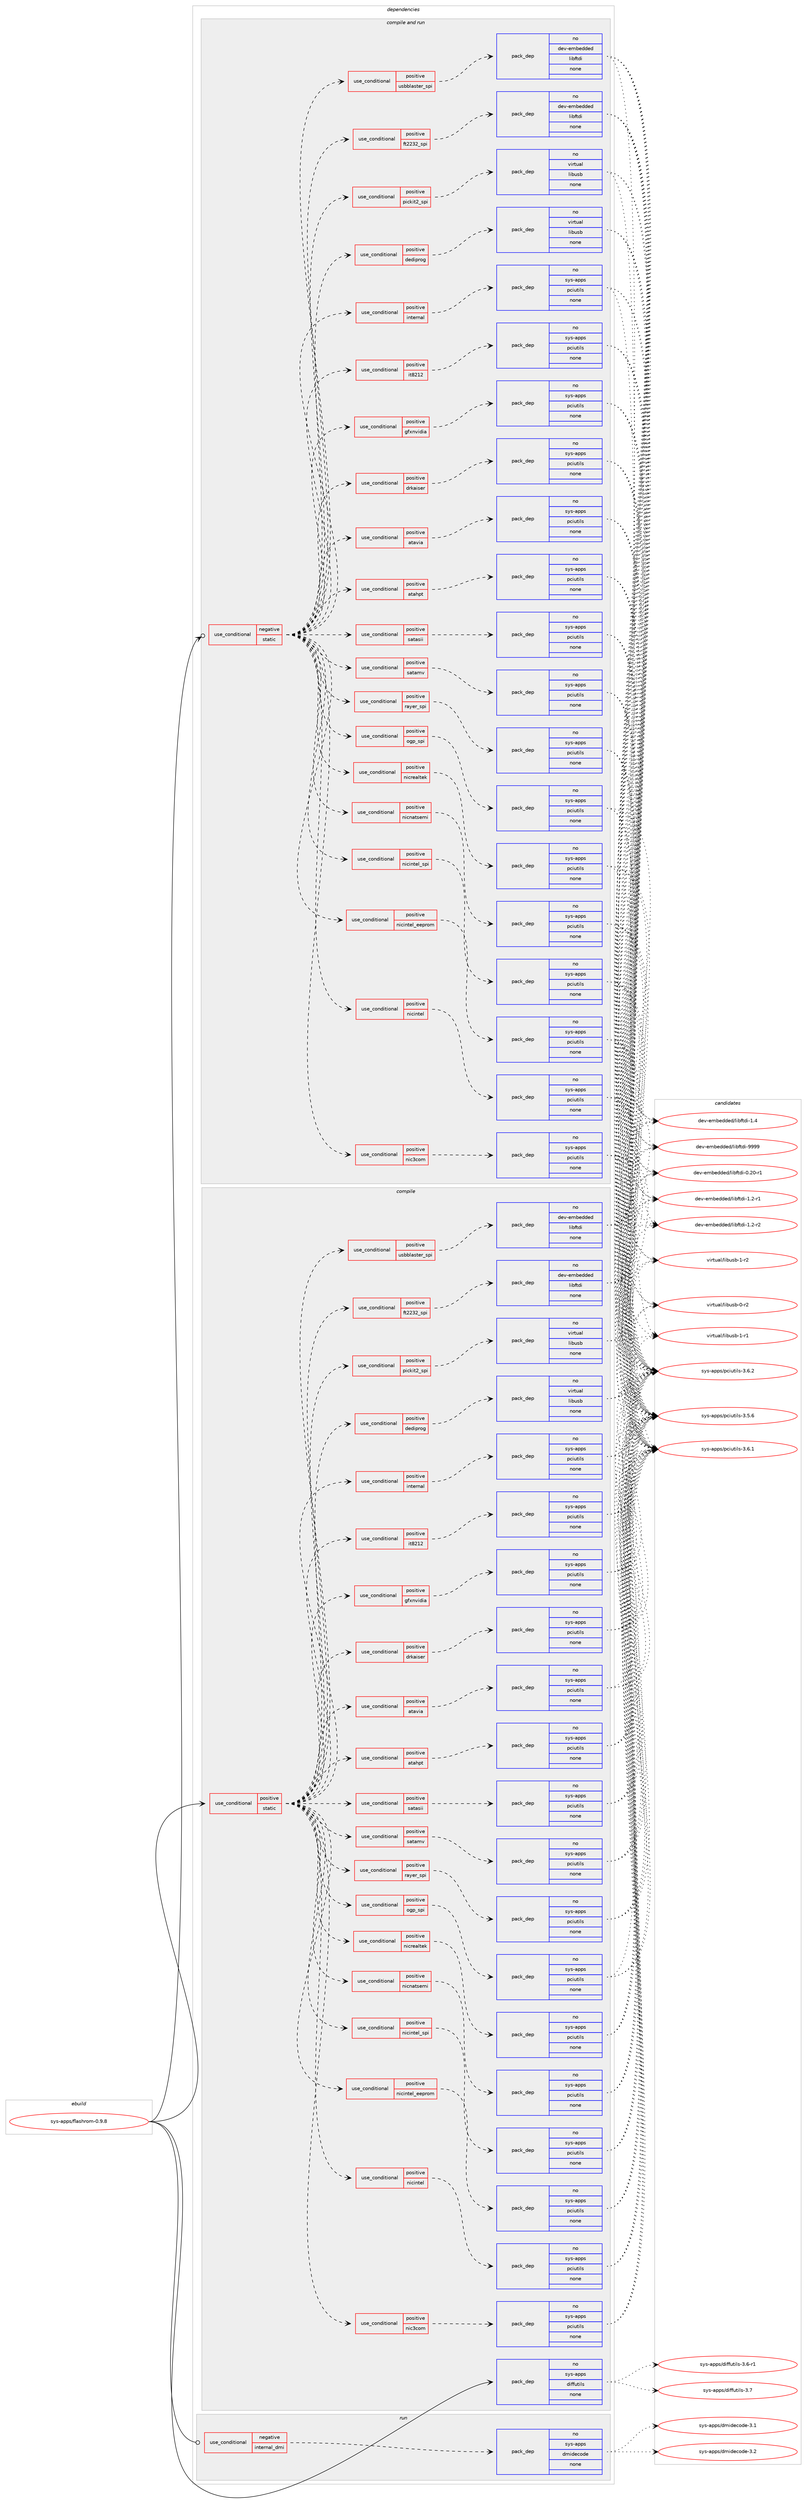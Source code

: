 digraph prolog {

# *************
# Graph options
# *************

newrank=true;
concentrate=true;
compound=true;
graph [rankdir=LR,fontname=Helvetica,fontsize=10,ranksep=1.5];#, ranksep=2.5, nodesep=0.2];
edge  [arrowhead=vee];
node  [fontname=Helvetica,fontsize=10];

# **********
# The ebuild
# **********

subgraph cluster_leftcol {
color=gray;
rank=same;
label=<<i>ebuild</i>>;
id [label="sys-apps/flashrom-0.9.8", color=red, width=4, href="../sys-apps/flashrom-0.9.8.svg"];
}

# ****************
# The dependencies
# ****************

subgraph cluster_midcol {
color=gray;
label=<<i>dependencies</i>>;
subgraph cluster_compile {
fillcolor="#eeeeee";
style=filled;
label=<<i>compile</i>>;
subgraph cond455948 {
dependency1710637 [label=<<TABLE BORDER="0" CELLBORDER="1" CELLSPACING="0" CELLPADDING="4"><TR><TD ROWSPAN="3" CELLPADDING="10">use_conditional</TD></TR><TR><TD>positive</TD></TR><TR><TD>static</TD></TR></TABLE>>, shape=none, color=red];
subgraph cond455949 {
dependency1710638 [label=<<TABLE BORDER="0" CELLBORDER="1" CELLSPACING="0" CELLPADDING="4"><TR><TD ROWSPAN="3" CELLPADDING="10">use_conditional</TD></TR><TR><TD>positive</TD></TR><TR><TD>atahpt</TD></TR></TABLE>>, shape=none, color=red];
subgraph pack1226723 {
dependency1710639 [label=<<TABLE BORDER="0" CELLBORDER="1" CELLSPACING="0" CELLPADDING="4" WIDTH="220"><TR><TD ROWSPAN="6" CELLPADDING="30">pack_dep</TD></TR><TR><TD WIDTH="110">no</TD></TR><TR><TD>sys-apps</TD></TR><TR><TD>pciutils</TD></TR><TR><TD>none</TD></TR><TR><TD></TD></TR></TABLE>>, shape=none, color=blue];
}
dependency1710638:e -> dependency1710639:w [weight=20,style="dashed",arrowhead="vee"];
}
dependency1710637:e -> dependency1710638:w [weight=20,style="dashed",arrowhead="vee"];
subgraph cond455950 {
dependency1710640 [label=<<TABLE BORDER="0" CELLBORDER="1" CELLSPACING="0" CELLPADDING="4"><TR><TD ROWSPAN="3" CELLPADDING="10">use_conditional</TD></TR><TR><TD>positive</TD></TR><TR><TD>atavia</TD></TR></TABLE>>, shape=none, color=red];
subgraph pack1226724 {
dependency1710641 [label=<<TABLE BORDER="0" CELLBORDER="1" CELLSPACING="0" CELLPADDING="4" WIDTH="220"><TR><TD ROWSPAN="6" CELLPADDING="30">pack_dep</TD></TR><TR><TD WIDTH="110">no</TD></TR><TR><TD>sys-apps</TD></TR><TR><TD>pciutils</TD></TR><TR><TD>none</TD></TR><TR><TD></TD></TR></TABLE>>, shape=none, color=blue];
}
dependency1710640:e -> dependency1710641:w [weight=20,style="dashed",arrowhead="vee"];
}
dependency1710637:e -> dependency1710640:w [weight=20,style="dashed",arrowhead="vee"];
subgraph cond455951 {
dependency1710642 [label=<<TABLE BORDER="0" CELLBORDER="1" CELLSPACING="0" CELLPADDING="4"><TR><TD ROWSPAN="3" CELLPADDING="10">use_conditional</TD></TR><TR><TD>positive</TD></TR><TR><TD>dediprog</TD></TR></TABLE>>, shape=none, color=red];
subgraph pack1226725 {
dependency1710643 [label=<<TABLE BORDER="0" CELLBORDER="1" CELLSPACING="0" CELLPADDING="4" WIDTH="220"><TR><TD ROWSPAN="6" CELLPADDING="30">pack_dep</TD></TR><TR><TD WIDTH="110">no</TD></TR><TR><TD>virtual</TD></TR><TR><TD>libusb</TD></TR><TR><TD>none</TD></TR><TR><TD></TD></TR></TABLE>>, shape=none, color=blue];
}
dependency1710642:e -> dependency1710643:w [weight=20,style="dashed",arrowhead="vee"];
}
dependency1710637:e -> dependency1710642:w [weight=20,style="dashed",arrowhead="vee"];
subgraph cond455952 {
dependency1710644 [label=<<TABLE BORDER="0" CELLBORDER="1" CELLSPACING="0" CELLPADDING="4"><TR><TD ROWSPAN="3" CELLPADDING="10">use_conditional</TD></TR><TR><TD>positive</TD></TR><TR><TD>drkaiser</TD></TR></TABLE>>, shape=none, color=red];
subgraph pack1226726 {
dependency1710645 [label=<<TABLE BORDER="0" CELLBORDER="1" CELLSPACING="0" CELLPADDING="4" WIDTH="220"><TR><TD ROWSPAN="6" CELLPADDING="30">pack_dep</TD></TR><TR><TD WIDTH="110">no</TD></TR><TR><TD>sys-apps</TD></TR><TR><TD>pciutils</TD></TR><TR><TD>none</TD></TR><TR><TD></TD></TR></TABLE>>, shape=none, color=blue];
}
dependency1710644:e -> dependency1710645:w [weight=20,style="dashed",arrowhead="vee"];
}
dependency1710637:e -> dependency1710644:w [weight=20,style="dashed",arrowhead="vee"];
subgraph cond455953 {
dependency1710646 [label=<<TABLE BORDER="0" CELLBORDER="1" CELLSPACING="0" CELLPADDING="4"><TR><TD ROWSPAN="3" CELLPADDING="10">use_conditional</TD></TR><TR><TD>positive</TD></TR><TR><TD>ft2232_spi</TD></TR></TABLE>>, shape=none, color=red];
subgraph pack1226727 {
dependency1710647 [label=<<TABLE BORDER="0" CELLBORDER="1" CELLSPACING="0" CELLPADDING="4" WIDTH="220"><TR><TD ROWSPAN="6" CELLPADDING="30">pack_dep</TD></TR><TR><TD WIDTH="110">no</TD></TR><TR><TD>dev-embedded</TD></TR><TR><TD>libftdi</TD></TR><TR><TD>none</TD></TR><TR><TD></TD></TR></TABLE>>, shape=none, color=blue];
}
dependency1710646:e -> dependency1710647:w [weight=20,style="dashed",arrowhead="vee"];
}
dependency1710637:e -> dependency1710646:w [weight=20,style="dashed",arrowhead="vee"];
subgraph cond455954 {
dependency1710648 [label=<<TABLE BORDER="0" CELLBORDER="1" CELLSPACING="0" CELLPADDING="4"><TR><TD ROWSPAN="3" CELLPADDING="10">use_conditional</TD></TR><TR><TD>positive</TD></TR><TR><TD>gfxnvidia</TD></TR></TABLE>>, shape=none, color=red];
subgraph pack1226728 {
dependency1710649 [label=<<TABLE BORDER="0" CELLBORDER="1" CELLSPACING="0" CELLPADDING="4" WIDTH="220"><TR><TD ROWSPAN="6" CELLPADDING="30">pack_dep</TD></TR><TR><TD WIDTH="110">no</TD></TR><TR><TD>sys-apps</TD></TR><TR><TD>pciutils</TD></TR><TR><TD>none</TD></TR><TR><TD></TD></TR></TABLE>>, shape=none, color=blue];
}
dependency1710648:e -> dependency1710649:w [weight=20,style="dashed",arrowhead="vee"];
}
dependency1710637:e -> dependency1710648:w [weight=20,style="dashed",arrowhead="vee"];
subgraph cond455955 {
dependency1710650 [label=<<TABLE BORDER="0" CELLBORDER="1" CELLSPACING="0" CELLPADDING="4"><TR><TD ROWSPAN="3" CELLPADDING="10">use_conditional</TD></TR><TR><TD>positive</TD></TR><TR><TD>it8212</TD></TR></TABLE>>, shape=none, color=red];
subgraph pack1226729 {
dependency1710651 [label=<<TABLE BORDER="0" CELLBORDER="1" CELLSPACING="0" CELLPADDING="4" WIDTH="220"><TR><TD ROWSPAN="6" CELLPADDING="30">pack_dep</TD></TR><TR><TD WIDTH="110">no</TD></TR><TR><TD>sys-apps</TD></TR><TR><TD>pciutils</TD></TR><TR><TD>none</TD></TR><TR><TD></TD></TR></TABLE>>, shape=none, color=blue];
}
dependency1710650:e -> dependency1710651:w [weight=20,style="dashed",arrowhead="vee"];
}
dependency1710637:e -> dependency1710650:w [weight=20,style="dashed",arrowhead="vee"];
subgraph cond455956 {
dependency1710652 [label=<<TABLE BORDER="0" CELLBORDER="1" CELLSPACING="0" CELLPADDING="4"><TR><TD ROWSPAN="3" CELLPADDING="10">use_conditional</TD></TR><TR><TD>positive</TD></TR><TR><TD>internal</TD></TR></TABLE>>, shape=none, color=red];
subgraph pack1226730 {
dependency1710653 [label=<<TABLE BORDER="0" CELLBORDER="1" CELLSPACING="0" CELLPADDING="4" WIDTH="220"><TR><TD ROWSPAN="6" CELLPADDING="30">pack_dep</TD></TR><TR><TD WIDTH="110">no</TD></TR><TR><TD>sys-apps</TD></TR><TR><TD>pciutils</TD></TR><TR><TD>none</TD></TR><TR><TD></TD></TR></TABLE>>, shape=none, color=blue];
}
dependency1710652:e -> dependency1710653:w [weight=20,style="dashed",arrowhead="vee"];
}
dependency1710637:e -> dependency1710652:w [weight=20,style="dashed",arrowhead="vee"];
subgraph cond455957 {
dependency1710654 [label=<<TABLE BORDER="0" CELLBORDER="1" CELLSPACING="0" CELLPADDING="4"><TR><TD ROWSPAN="3" CELLPADDING="10">use_conditional</TD></TR><TR><TD>positive</TD></TR><TR><TD>nic3com</TD></TR></TABLE>>, shape=none, color=red];
subgraph pack1226731 {
dependency1710655 [label=<<TABLE BORDER="0" CELLBORDER="1" CELLSPACING="0" CELLPADDING="4" WIDTH="220"><TR><TD ROWSPAN="6" CELLPADDING="30">pack_dep</TD></TR><TR><TD WIDTH="110">no</TD></TR><TR><TD>sys-apps</TD></TR><TR><TD>pciutils</TD></TR><TR><TD>none</TD></TR><TR><TD></TD></TR></TABLE>>, shape=none, color=blue];
}
dependency1710654:e -> dependency1710655:w [weight=20,style="dashed",arrowhead="vee"];
}
dependency1710637:e -> dependency1710654:w [weight=20,style="dashed",arrowhead="vee"];
subgraph cond455958 {
dependency1710656 [label=<<TABLE BORDER="0" CELLBORDER="1" CELLSPACING="0" CELLPADDING="4"><TR><TD ROWSPAN="3" CELLPADDING="10">use_conditional</TD></TR><TR><TD>positive</TD></TR><TR><TD>nicintel</TD></TR></TABLE>>, shape=none, color=red];
subgraph pack1226732 {
dependency1710657 [label=<<TABLE BORDER="0" CELLBORDER="1" CELLSPACING="0" CELLPADDING="4" WIDTH="220"><TR><TD ROWSPAN="6" CELLPADDING="30">pack_dep</TD></TR><TR><TD WIDTH="110">no</TD></TR><TR><TD>sys-apps</TD></TR><TR><TD>pciutils</TD></TR><TR><TD>none</TD></TR><TR><TD></TD></TR></TABLE>>, shape=none, color=blue];
}
dependency1710656:e -> dependency1710657:w [weight=20,style="dashed",arrowhead="vee"];
}
dependency1710637:e -> dependency1710656:w [weight=20,style="dashed",arrowhead="vee"];
subgraph cond455959 {
dependency1710658 [label=<<TABLE BORDER="0" CELLBORDER="1" CELLSPACING="0" CELLPADDING="4"><TR><TD ROWSPAN="3" CELLPADDING="10">use_conditional</TD></TR><TR><TD>positive</TD></TR><TR><TD>nicintel_eeprom</TD></TR></TABLE>>, shape=none, color=red];
subgraph pack1226733 {
dependency1710659 [label=<<TABLE BORDER="0" CELLBORDER="1" CELLSPACING="0" CELLPADDING="4" WIDTH="220"><TR><TD ROWSPAN="6" CELLPADDING="30">pack_dep</TD></TR><TR><TD WIDTH="110">no</TD></TR><TR><TD>sys-apps</TD></TR><TR><TD>pciutils</TD></TR><TR><TD>none</TD></TR><TR><TD></TD></TR></TABLE>>, shape=none, color=blue];
}
dependency1710658:e -> dependency1710659:w [weight=20,style="dashed",arrowhead="vee"];
}
dependency1710637:e -> dependency1710658:w [weight=20,style="dashed",arrowhead="vee"];
subgraph cond455960 {
dependency1710660 [label=<<TABLE BORDER="0" CELLBORDER="1" CELLSPACING="0" CELLPADDING="4"><TR><TD ROWSPAN="3" CELLPADDING="10">use_conditional</TD></TR><TR><TD>positive</TD></TR><TR><TD>nicintel_spi</TD></TR></TABLE>>, shape=none, color=red];
subgraph pack1226734 {
dependency1710661 [label=<<TABLE BORDER="0" CELLBORDER="1" CELLSPACING="0" CELLPADDING="4" WIDTH="220"><TR><TD ROWSPAN="6" CELLPADDING="30">pack_dep</TD></TR><TR><TD WIDTH="110">no</TD></TR><TR><TD>sys-apps</TD></TR><TR><TD>pciutils</TD></TR><TR><TD>none</TD></TR><TR><TD></TD></TR></TABLE>>, shape=none, color=blue];
}
dependency1710660:e -> dependency1710661:w [weight=20,style="dashed",arrowhead="vee"];
}
dependency1710637:e -> dependency1710660:w [weight=20,style="dashed",arrowhead="vee"];
subgraph cond455961 {
dependency1710662 [label=<<TABLE BORDER="0" CELLBORDER="1" CELLSPACING="0" CELLPADDING="4"><TR><TD ROWSPAN="3" CELLPADDING="10">use_conditional</TD></TR><TR><TD>positive</TD></TR><TR><TD>nicnatsemi</TD></TR></TABLE>>, shape=none, color=red];
subgraph pack1226735 {
dependency1710663 [label=<<TABLE BORDER="0" CELLBORDER="1" CELLSPACING="0" CELLPADDING="4" WIDTH="220"><TR><TD ROWSPAN="6" CELLPADDING="30">pack_dep</TD></TR><TR><TD WIDTH="110">no</TD></TR><TR><TD>sys-apps</TD></TR><TR><TD>pciutils</TD></TR><TR><TD>none</TD></TR><TR><TD></TD></TR></TABLE>>, shape=none, color=blue];
}
dependency1710662:e -> dependency1710663:w [weight=20,style="dashed",arrowhead="vee"];
}
dependency1710637:e -> dependency1710662:w [weight=20,style="dashed",arrowhead="vee"];
subgraph cond455962 {
dependency1710664 [label=<<TABLE BORDER="0" CELLBORDER="1" CELLSPACING="0" CELLPADDING="4"><TR><TD ROWSPAN="3" CELLPADDING="10">use_conditional</TD></TR><TR><TD>positive</TD></TR><TR><TD>nicrealtek</TD></TR></TABLE>>, shape=none, color=red];
subgraph pack1226736 {
dependency1710665 [label=<<TABLE BORDER="0" CELLBORDER="1" CELLSPACING="0" CELLPADDING="4" WIDTH="220"><TR><TD ROWSPAN="6" CELLPADDING="30">pack_dep</TD></TR><TR><TD WIDTH="110">no</TD></TR><TR><TD>sys-apps</TD></TR><TR><TD>pciutils</TD></TR><TR><TD>none</TD></TR><TR><TD></TD></TR></TABLE>>, shape=none, color=blue];
}
dependency1710664:e -> dependency1710665:w [weight=20,style="dashed",arrowhead="vee"];
}
dependency1710637:e -> dependency1710664:w [weight=20,style="dashed",arrowhead="vee"];
subgraph cond455963 {
dependency1710666 [label=<<TABLE BORDER="0" CELLBORDER="1" CELLSPACING="0" CELLPADDING="4"><TR><TD ROWSPAN="3" CELLPADDING="10">use_conditional</TD></TR><TR><TD>positive</TD></TR><TR><TD>ogp_spi</TD></TR></TABLE>>, shape=none, color=red];
subgraph pack1226737 {
dependency1710667 [label=<<TABLE BORDER="0" CELLBORDER="1" CELLSPACING="0" CELLPADDING="4" WIDTH="220"><TR><TD ROWSPAN="6" CELLPADDING="30">pack_dep</TD></TR><TR><TD WIDTH="110">no</TD></TR><TR><TD>sys-apps</TD></TR><TR><TD>pciutils</TD></TR><TR><TD>none</TD></TR><TR><TD></TD></TR></TABLE>>, shape=none, color=blue];
}
dependency1710666:e -> dependency1710667:w [weight=20,style="dashed",arrowhead="vee"];
}
dependency1710637:e -> dependency1710666:w [weight=20,style="dashed",arrowhead="vee"];
subgraph cond455964 {
dependency1710668 [label=<<TABLE BORDER="0" CELLBORDER="1" CELLSPACING="0" CELLPADDING="4"><TR><TD ROWSPAN="3" CELLPADDING="10">use_conditional</TD></TR><TR><TD>positive</TD></TR><TR><TD>pickit2_spi</TD></TR></TABLE>>, shape=none, color=red];
subgraph pack1226738 {
dependency1710669 [label=<<TABLE BORDER="0" CELLBORDER="1" CELLSPACING="0" CELLPADDING="4" WIDTH="220"><TR><TD ROWSPAN="6" CELLPADDING="30">pack_dep</TD></TR><TR><TD WIDTH="110">no</TD></TR><TR><TD>virtual</TD></TR><TR><TD>libusb</TD></TR><TR><TD>none</TD></TR><TR><TD></TD></TR></TABLE>>, shape=none, color=blue];
}
dependency1710668:e -> dependency1710669:w [weight=20,style="dashed",arrowhead="vee"];
}
dependency1710637:e -> dependency1710668:w [weight=20,style="dashed",arrowhead="vee"];
subgraph cond455965 {
dependency1710670 [label=<<TABLE BORDER="0" CELLBORDER="1" CELLSPACING="0" CELLPADDING="4"><TR><TD ROWSPAN="3" CELLPADDING="10">use_conditional</TD></TR><TR><TD>positive</TD></TR><TR><TD>rayer_spi</TD></TR></TABLE>>, shape=none, color=red];
subgraph pack1226739 {
dependency1710671 [label=<<TABLE BORDER="0" CELLBORDER="1" CELLSPACING="0" CELLPADDING="4" WIDTH="220"><TR><TD ROWSPAN="6" CELLPADDING="30">pack_dep</TD></TR><TR><TD WIDTH="110">no</TD></TR><TR><TD>sys-apps</TD></TR><TR><TD>pciutils</TD></TR><TR><TD>none</TD></TR><TR><TD></TD></TR></TABLE>>, shape=none, color=blue];
}
dependency1710670:e -> dependency1710671:w [weight=20,style="dashed",arrowhead="vee"];
}
dependency1710637:e -> dependency1710670:w [weight=20,style="dashed",arrowhead="vee"];
subgraph cond455966 {
dependency1710672 [label=<<TABLE BORDER="0" CELLBORDER="1" CELLSPACING="0" CELLPADDING="4"><TR><TD ROWSPAN="3" CELLPADDING="10">use_conditional</TD></TR><TR><TD>positive</TD></TR><TR><TD>satamv</TD></TR></TABLE>>, shape=none, color=red];
subgraph pack1226740 {
dependency1710673 [label=<<TABLE BORDER="0" CELLBORDER="1" CELLSPACING="0" CELLPADDING="4" WIDTH="220"><TR><TD ROWSPAN="6" CELLPADDING="30">pack_dep</TD></TR><TR><TD WIDTH="110">no</TD></TR><TR><TD>sys-apps</TD></TR><TR><TD>pciutils</TD></TR><TR><TD>none</TD></TR><TR><TD></TD></TR></TABLE>>, shape=none, color=blue];
}
dependency1710672:e -> dependency1710673:w [weight=20,style="dashed",arrowhead="vee"];
}
dependency1710637:e -> dependency1710672:w [weight=20,style="dashed",arrowhead="vee"];
subgraph cond455967 {
dependency1710674 [label=<<TABLE BORDER="0" CELLBORDER="1" CELLSPACING="0" CELLPADDING="4"><TR><TD ROWSPAN="3" CELLPADDING="10">use_conditional</TD></TR><TR><TD>positive</TD></TR><TR><TD>satasii</TD></TR></TABLE>>, shape=none, color=red];
subgraph pack1226741 {
dependency1710675 [label=<<TABLE BORDER="0" CELLBORDER="1" CELLSPACING="0" CELLPADDING="4" WIDTH="220"><TR><TD ROWSPAN="6" CELLPADDING="30">pack_dep</TD></TR><TR><TD WIDTH="110">no</TD></TR><TR><TD>sys-apps</TD></TR><TR><TD>pciutils</TD></TR><TR><TD>none</TD></TR><TR><TD></TD></TR></TABLE>>, shape=none, color=blue];
}
dependency1710674:e -> dependency1710675:w [weight=20,style="dashed",arrowhead="vee"];
}
dependency1710637:e -> dependency1710674:w [weight=20,style="dashed",arrowhead="vee"];
subgraph cond455968 {
dependency1710676 [label=<<TABLE BORDER="0" CELLBORDER="1" CELLSPACING="0" CELLPADDING="4"><TR><TD ROWSPAN="3" CELLPADDING="10">use_conditional</TD></TR><TR><TD>positive</TD></TR><TR><TD>usbblaster_spi</TD></TR></TABLE>>, shape=none, color=red];
subgraph pack1226742 {
dependency1710677 [label=<<TABLE BORDER="0" CELLBORDER="1" CELLSPACING="0" CELLPADDING="4" WIDTH="220"><TR><TD ROWSPAN="6" CELLPADDING="30">pack_dep</TD></TR><TR><TD WIDTH="110">no</TD></TR><TR><TD>dev-embedded</TD></TR><TR><TD>libftdi</TD></TR><TR><TD>none</TD></TR><TR><TD></TD></TR></TABLE>>, shape=none, color=blue];
}
dependency1710676:e -> dependency1710677:w [weight=20,style="dashed",arrowhead="vee"];
}
dependency1710637:e -> dependency1710676:w [weight=20,style="dashed",arrowhead="vee"];
}
id:e -> dependency1710637:w [weight=20,style="solid",arrowhead="vee"];
subgraph pack1226743 {
dependency1710678 [label=<<TABLE BORDER="0" CELLBORDER="1" CELLSPACING="0" CELLPADDING="4" WIDTH="220"><TR><TD ROWSPAN="6" CELLPADDING="30">pack_dep</TD></TR><TR><TD WIDTH="110">no</TD></TR><TR><TD>sys-apps</TD></TR><TR><TD>diffutils</TD></TR><TR><TD>none</TD></TR><TR><TD></TD></TR></TABLE>>, shape=none, color=blue];
}
id:e -> dependency1710678:w [weight=20,style="solid",arrowhead="vee"];
}
subgraph cluster_compileandrun {
fillcolor="#eeeeee";
style=filled;
label=<<i>compile and run</i>>;
subgraph cond455969 {
dependency1710679 [label=<<TABLE BORDER="0" CELLBORDER="1" CELLSPACING="0" CELLPADDING="4"><TR><TD ROWSPAN="3" CELLPADDING="10">use_conditional</TD></TR><TR><TD>negative</TD></TR><TR><TD>static</TD></TR></TABLE>>, shape=none, color=red];
subgraph cond455970 {
dependency1710680 [label=<<TABLE BORDER="0" CELLBORDER="1" CELLSPACING="0" CELLPADDING="4"><TR><TD ROWSPAN="3" CELLPADDING="10">use_conditional</TD></TR><TR><TD>positive</TD></TR><TR><TD>atahpt</TD></TR></TABLE>>, shape=none, color=red];
subgraph pack1226744 {
dependency1710681 [label=<<TABLE BORDER="0" CELLBORDER="1" CELLSPACING="0" CELLPADDING="4" WIDTH="220"><TR><TD ROWSPAN="6" CELLPADDING="30">pack_dep</TD></TR><TR><TD WIDTH="110">no</TD></TR><TR><TD>sys-apps</TD></TR><TR><TD>pciutils</TD></TR><TR><TD>none</TD></TR><TR><TD></TD></TR></TABLE>>, shape=none, color=blue];
}
dependency1710680:e -> dependency1710681:w [weight=20,style="dashed",arrowhead="vee"];
}
dependency1710679:e -> dependency1710680:w [weight=20,style="dashed",arrowhead="vee"];
subgraph cond455971 {
dependency1710682 [label=<<TABLE BORDER="0" CELLBORDER="1" CELLSPACING="0" CELLPADDING="4"><TR><TD ROWSPAN="3" CELLPADDING="10">use_conditional</TD></TR><TR><TD>positive</TD></TR><TR><TD>atavia</TD></TR></TABLE>>, shape=none, color=red];
subgraph pack1226745 {
dependency1710683 [label=<<TABLE BORDER="0" CELLBORDER="1" CELLSPACING="0" CELLPADDING="4" WIDTH="220"><TR><TD ROWSPAN="6" CELLPADDING="30">pack_dep</TD></TR><TR><TD WIDTH="110">no</TD></TR><TR><TD>sys-apps</TD></TR><TR><TD>pciutils</TD></TR><TR><TD>none</TD></TR><TR><TD></TD></TR></TABLE>>, shape=none, color=blue];
}
dependency1710682:e -> dependency1710683:w [weight=20,style="dashed",arrowhead="vee"];
}
dependency1710679:e -> dependency1710682:w [weight=20,style="dashed",arrowhead="vee"];
subgraph cond455972 {
dependency1710684 [label=<<TABLE BORDER="0" CELLBORDER="1" CELLSPACING="0" CELLPADDING="4"><TR><TD ROWSPAN="3" CELLPADDING="10">use_conditional</TD></TR><TR><TD>positive</TD></TR><TR><TD>dediprog</TD></TR></TABLE>>, shape=none, color=red];
subgraph pack1226746 {
dependency1710685 [label=<<TABLE BORDER="0" CELLBORDER="1" CELLSPACING="0" CELLPADDING="4" WIDTH="220"><TR><TD ROWSPAN="6" CELLPADDING="30">pack_dep</TD></TR><TR><TD WIDTH="110">no</TD></TR><TR><TD>virtual</TD></TR><TR><TD>libusb</TD></TR><TR><TD>none</TD></TR><TR><TD></TD></TR></TABLE>>, shape=none, color=blue];
}
dependency1710684:e -> dependency1710685:w [weight=20,style="dashed",arrowhead="vee"];
}
dependency1710679:e -> dependency1710684:w [weight=20,style="dashed",arrowhead="vee"];
subgraph cond455973 {
dependency1710686 [label=<<TABLE BORDER="0" CELLBORDER="1" CELLSPACING="0" CELLPADDING="4"><TR><TD ROWSPAN="3" CELLPADDING="10">use_conditional</TD></TR><TR><TD>positive</TD></TR><TR><TD>drkaiser</TD></TR></TABLE>>, shape=none, color=red];
subgraph pack1226747 {
dependency1710687 [label=<<TABLE BORDER="0" CELLBORDER="1" CELLSPACING="0" CELLPADDING="4" WIDTH="220"><TR><TD ROWSPAN="6" CELLPADDING="30">pack_dep</TD></TR><TR><TD WIDTH="110">no</TD></TR><TR><TD>sys-apps</TD></TR><TR><TD>pciutils</TD></TR><TR><TD>none</TD></TR><TR><TD></TD></TR></TABLE>>, shape=none, color=blue];
}
dependency1710686:e -> dependency1710687:w [weight=20,style="dashed",arrowhead="vee"];
}
dependency1710679:e -> dependency1710686:w [weight=20,style="dashed",arrowhead="vee"];
subgraph cond455974 {
dependency1710688 [label=<<TABLE BORDER="0" CELLBORDER="1" CELLSPACING="0" CELLPADDING="4"><TR><TD ROWSPAN="3" CELLPADDING="10">use_conditional</TD></TR><TR><TD>positive</TD></TR><TR><TD>ft2232_spi</TD></TR></TABLE>>, shape=none, color=red];
subgraph pack1226748 {
dependency1710689 [label=<<TABLE BORDER="0" CELLBORDER="1" CELLSPACING="0" CELLPADDING="4" WIDTH="220"><TR><TD ROWSPAN="6" CELLPADDING="30">pack_dep</TD></TR><TR><TD WIDTH="110">no</TD></TR><TR><TD>dev-embedded</TD></TR><TR><TD>libftdi</TD></TR><TR><TD>none</TD></TR><TR><TD></TD></TR></TABLE>>, shape=none, color=blue];
}
dependency1710688:e -> dependency1710689:w [weight=20,style="dashed",arrowhead="vee"];
}
dependency1710679:e -> dependency1710688:w [weight=20,style="dashed",arrowhead="vee"];
subgraph cond455975 {
dependency1710690 [label=<<TABLE BORDER="0" CELLBORDER="1" CELLSPACING="0" CELLPADDING="4"><TR><TD ROWSPAN="3" CELLPADDING="10">use_conditional</TD></TR><TR><TD>positive</TD></TR><TR><TD>gfxnvidia</TD></TR></TABLE>>, shape=none, color=red];
subgraph pack1226749 {
dependency1710691 [label=<<TABLE BORDER="0" CELLBORDER="1" CELLSPACING="0" CELLPADDING="4" WIDTH="220"><TR><TD ROWSPAN="6" CELLPADDING="30">pack_dep</TD></TR><TR><TD WIDTH="110">no</TD></TR><TR><TD>sys-apps</TD></TR><TR><TD>pciutils</TD></TR><TR><TD>none</TD></TR><TR><TD></TD></TR></TABLE>>, shape=none, color=blue];
}
dependency1710690:e -> dependency1710691:w [weight=20,style="dashed",arrowhead="vee"];
}
dependency1710679:e -> dependency1710690:w [weight=20,style="dashed",arrowhead="vee"];
subgraph cond455976 {
dependency1710692 [label=<<TABLE BORDER="0" CELLBORDER="1" CELLSPACING="0" CELLPADDING="4"><TR><TD ROWSPAN="3" CELLPADDING="10">use_conditional</TD></TR><TR><TD>positive</TD></TR><TR><TD>it8212</TD></TR></TABLE>>, shape=none, color=red];
subgraph pack1226750 {
dependency1710693 [label=<<TABLE BORDER="0" CELLBORDER="1" CELLSPACING="0" CELLPADDING="4" WIDTH="220"><TR><TD ROWSPAN="6" CELLPADDING="30">pack_dep</TD></TR><TR><TD WIDTH="110">no</TD></TR><TR><TD>sys-apps</TD></TR><TR><TD>pciutils</TD></TR><TR><TD>none</TD></TR><TR><TD></TD></TR></TABLE>>, shape=none, color=blue];
}
dependency1710692:e -> dependency1710693:w [weight=20,style="dashed",arrowhead="vee"];
}
dependency1710679:e -> dependency1710692:w [weight=20,style="dashed",arrowhead="vee"];
subgraph cond455977 {
dependency1710694 [label=<<TABLE BORDER="0" CELLBORDER="1" CELLSPACING="0" CELLPADDING="4"><TR><TD ROWSPAN="3" CELLPADDING="10">use_conditional</TD></TR><TR><TD>positive</TD></TR><TR><TD>internal</TD></TR></TABLE>>, shape=none, color=red];
subgraph pack1226751 {
dependency1710695 [label=<<TABLE BORDER="0" CELLBORDER="1" CELLSPACING="0" CELLPADDING="4" WIDTH="220"><TR><TD ROWSPAN="6" CELLPADDING="30">pack_dep</TD></TR><TR><TD WIDTH="110">no</TD></TR><TR><TD>sys-apps</TD></TR><TR><TD>pciutils</TD></TR><TR><TD>none</TD></TR><TR><TD></TD></TR></TABLE>>, shape=none, color=blue];
}
dependency1710694:e -> dependency1710695:w [weight=20,style="dashed",arrowhead="vee"];
}
dependency1710679:e -> dependency1710694:w [weight=20,style="dashed",arrowhead="vee"];
subgraph cond455978 {
dependency1710696 [label=<<TABLE BORDER="0" CELLBORDER="1" CELLSPACING="0" CELLPADDING="4"><TR><TD ROWSPAN="3" CELLPADDING="10">use_conditional</TD></TR><TR><TD>positive</TD></TR><TR><TD>nic3com</TD></TR></TABLE>>, shape=none, color=red];
subgraph pack1226752 {
dependency1710697 [label=<<TABLE BORDER="0" CELLBORDER="1" CELLSPACING="0" CELLPADDING="4" WIDTH="220"><TR><TD ROWSPAN="6" CELLPADDING="30">pack_dep</TD></TR><TR><TD WIDTH="110">no</TD></TR><TR><TD>sys-apps</TD></TR><TR><TD>pciutils</TD></TR><TR><TD>none</TD></TR><TR><TD></TD></TR></TABLE>>, shape=none, color=blue];
}
dependency1710696:e -> dependency1710697:w [weight=20,style="dashed",arrowhead="vee"];
}
dependency1710679:e -> dependency1710696:w [weight=20,style="dashed",arrowhead="vee"];
subgraph cond455979 {
dependency1710698 [label=<<TABLE BORDER="0" CELLBORDER="1" CELLSPACING="0" CELLPADDING="4"><TR><TD ROWSPAN="3" CELLPADDING="10">use_conditional</TD></TR><TR><TD>positive</TD></TR><TR><TD>nicintel</TD></TR></TABLE>>, shape=none, color=red];
subgraph pack1226753 {
dependency1710699 [label=<<TABLE BORDER="0" CELLBORDER="1" CELLSPACING="0" CELLPADDING="4" WIDTH="220"><TR><TD ROWSPAN="6" CELLPADDING="30">pack_dep</TD></TR><TR><TD WIDTH="110">no</TD></TR><TR><TD>sys-apps</TD></TR><TR><TD>pciutils</TD></TR><TR><TD>none</TD></TR><TR><TD></TD></TR></TABLE>>, shape=none, color=blue];
}
dependency1710698:e -> dependency1710699:w [weight=20,style="dashed",arrowhead="vee"];
}
dependency1710679:e -> dependency1710698:w [weight=20,style="dashed",arrowhead="vee"];
subgraph cond455980 {
dependency1710700 [label=<<TABLE BORDER="0" CELLBORDER="1" CELLSPACING="0" CELLPADDING="4"><TR><TD ROWSPAN="3" CELLPADDING="10">use_conditional</TD></TR><TR><TD>positive</TD></TR><TR><TD>nicintel_eeprom</TD></TR></TABLE>>, shape=none, color=red];
subgraph pack1226754 {
dependency1710701 [label=<<TABLE BORDER="0" CELLBORDER="1" CELLSPACING="0" CELLPADDING="4" WIDTH="220"><TR><TD ROWSPAN="6" CELLPADDING="30">pack_dep</TD></TR><TR><TD WIDTH="110">no</TD></TR><TR><TD>sys-apps</TD></TR><TR><TD>pciutils</TD></TR><TR><TD>none</TD></TR><TR><TD></TD></TR></TABLE>>, shape=none, color=blue];
}
dependency1710700:e -> dependency1710701:w [weight=20,style="dashed",arrowhead="vee"];
}
dependency1710679:e -> dependency1710700:w [weight=20,style="dashed",arrowhead="vee"];
subgraph cond455981 {
dependency1710702 [label=<<TABLE BORDER="0" CELLBORDER="1" CELLSPACING="0" CELLPADDING="4"><TR><TD ROWSPAN="3" CELLPADDING="10">use_conditional</TD></TR><TR><TD>positive</TD></TR><TR><TD>nicintel_spi</TD></TR></TABLE>>, shape=none, color=red];
subgraph pack1226755 {
dependency1710703 [label=<<TABLE BORDER="0" CELLBORDER="1" CELLSPACING="0" CELLPADDING="4" WIDTH="220"><TR><TD ROWSPAN="6" CELLPADDING="30">pack_dep</TD></TR><TR><TD WIDTH="110">no</TD></TR><TR><TD>sys-apps</TD></TR><TR><TD>pciutils</TD></TR><TR><TD>none</TD></TR><TR><TD></TD></TR></TABLE>>, shape=none, color=blue];
}
dependency1710702:e -> dependency1710703:w [weight=20,style="dashed",arrowhead="vee"];
}
dependency1710679:e -> dependency1710702:w [weight=20,style="dashed",arrowhead="vee"];
subgraph cond455982 {
dependency1710704 [label=<<TABLE BORDER="0" CELLBORDER="1" CELLSPACING="0" CELLPADDING="4"><TR><TD ROWSPAN="3" CELLPADDING="10">use_conditional</TD></TR><TR><TD>positive</TD></TR><TR><TD>nicnatsemi</TD></TR></TABLE>>, shape=none, color=red];
subgraph pack1226756 {
dependency1710705 [label=<<TABLE BORDER="0" CELLBORDER="1" CELLSPACING="0" CELLPADDING="4" WIDTH="220"><TR><TD ROWSPAN="6" CELLPADDING="30">pack_dep</TD></TR><TR><TD WIDTH="110">no</TD></TR><TR><TD>sys-apps</TD></TR><TR><TD>pciutils</TD></TR><TR><TD>none</TD></TR><TR><TD></TD></TR></TABLE>>, shape=none, color=blue];
}
dependency1710704:e -> dependency1710705:w [weight=20,style="dashed",arrowhead="vee"];
}
dependency1710679:e -> dependency1710704:w [weight=20,style="dashed",arrowhead="vee"];
subgraph cond455983 {
dependency1710706 [label=<<TABLE BORDER="0" CELLBORDER="1" CELLSPACING="0" CELLPADDING="4"><TR><TD ROWSPAN="3" CELLPADDING="10">use_conditional</TD></TR><TR><TD>positive</TD></TR><TR><TD>nicrealtek</TD></TR></TABLE>>, shape=none, color=red];
subgraph pack1226757 {
dependency1710707 [label=<<TABLE BORDER="0" CELLBORDER="1" CELLSPACING="0" CELLPADDING="4" WIDTH="220"><TR><TD ROWSPAN="6" CELLPADDING="30">pack_dep</TD></TR><TR><TD WIDTH="110">no</TD></TR><TR><TD>sys-apps</TD></TR><TR><TD>pciutils</TD></TR><TR><TD>none</TD></TR><TR><TD></TD></TR></TABLE>>, shape=none, color=blue];
}
dependency1710706:e -> dependency1710707:w [weight=20,style="dashed",arrowhead="vee"];
}
dependency1710679:e -> dependency1710706:w [weight=20,style="dashed",arrowhead="vee"];
subgraph cond455984 {
dependency1710708 [label=<<TABLE BORDER="0" CELLBORDER="1" CELLSPACING="0" CELLPADDING="4"><TR><TD ROWSPAN="3" CELLPADDING="10">use_conditional</TD></TR><TR><TD>positive</TD></TR><TR><TD>ogp_spi</TD></TR></TABLE>>, shape=none, color=red];
subgraph pack1226758 {
dependency1710709 [label=<<TABLE BORDER="0" CELLBORDER="1" CELLSPACING="0" CELLPADDING="4" WIDTH="220"><TR><TD ROWSPAN="6" CELLPADDING="30">pack_dep</TD></TR><TR><TD WIDTH="110">no</TD></TR><TR><TD>sys-apps</TD></TR><TR><TD>pciutils</TD></TR><TR><TD>none</TD></TR><TR><TD></TD></TR></TABLE>>, shape=none, color=blue];
}
dependency1710708:e -> dependency1710709:w [weight=20,style="dashed",arrowhead="vee"];
}
dependency1710679:e -> dependency1710708:w [weight=20,style="dashed",arrowhead="vee"];
subgraph cond455985 {
dependency1710710 [label=<<TABLE BORDER="0" CELLBORDER="1" CELLSPACING="0" CELLPADDING="4"><TR><TD ROWSPAN="3" CELLPADDING="10">use_conditional</TD></TR><TR><TD>positive</TD></TR><TR><TD>pickit2_spi</TD></TR></TABLE>>, shape=none, color=red];
subgraph pack1226759 {
dependency1710711 [label=<<TABLE BORDER="0" CELLBORDER="1" CELLSPACING="0" CELLPADDING="4" WIDTH="220"><TR><TD ROWSPAN="6" CELLPADDING="30">pack_dep</TD></TR><TR><TD WIDTH="110">no</TD></TR><TR><TD>virtual</TD></TR><TR><TD>libusb</TD></TR><TR><TD>none</TD></TR><TR><TD></TD></TR></TABLE>>, shape=none, color=blue];
}
dependency1710710:e -> dependency1710711:w [weight=20,style="dashed",arrowhead="vee"];
}
dependency1710679:e -> dependency1710710:w [weight=20,style="dashed",arrowhead="vee"];
subgraph cond455986 {
dependency1710712 [label=<<TABLE BORDER="0" CELLBORDER="1" CELLSPACING="0" CELLPADDING="4"><TR><TD ROWSPAN="3" CELLPADDING="10">use_conditional</TD></TR><TR><TD>positive</TD></TR><TR><TD>rayer_spi</TD></TR></TABLE>>, shape=none, color=red];
subgraph pack1226760 {
dependency1710713 [label=<<TABLE BORDER="0" CELLBORDER="1" CELLSPACING="0" CELLPADDING="4" WIDTH="220"><TR><TD ROWSPAN="6" CELLPADDING="30">pack_dep</TD></TR><TR><TD WIDTH="110">no</TD></TR><TR><TD>sys-apps</TD></TR><TR><TD>pciutils</TD></TR><TR><TD>none</TD></TR><TR><TD></TD></TR></TABLE>>, shape=none, color=blue];
}
dependency1710712:e -> dependency1710713:w [weight=20,style="dashed",arrowhead="vee"];
}
dependency1710679:e -> dependency1710712:w [weight=20,style="dashed",arrowhead="vee"];
subgraph cond455987 {
dependency1710714 [label=<<TABLE BORDER="0" CELLBORDER="1" CELLSPACING="0" CELLPADDING="4"><TR><TD ROWSPAN="3" CELLPADDING="10">use_conditional</TD></TR><TR><TD>positive</TD></TR><TR><TD>satamv</TD></TR></TABLE>>, shape=none, color=red];
subgraph pack1226761 {
dependency1710715 [label=<<TABLE BORDER="0" CELLBORDER="1" CELLSPACING="0" CELLPADDING="4" WIDTH="220"><TR><TD ROWSPAN="6" CELLPADDING="30">pack_dep</TD></TR><TR><TD WIDTH="110">no</TD></TR><TR><TD>sys-apps</TD></TR><TR><TD>pciutils</TD></TR><TR><TD>none</TD></TR><TR><TD></TD></TR></TABLE>>, shape=none, color=blue];
}
dependency1710714:e -> dependency1710715:w [weight=20,style="dashed",arrowhead="vee"];
}
dependency1710679:e -> dependency1710714:w [weight=20,style="dashed",arrowhead="vee"];
subgraph cond455988 {
dependency1710716 [label=<<TABLE BORDER="0" CELLBORDER="1" CELLSPACING="0" CELLPADDING="4"><TR><TD ROWSPAN="3" CELLPADDING="10">use_conditional</TD></TR><TR><TD>positive</TD></TR><TR><TD>satasii</TD></TR></TABLE>>, shape=none, color=red];
subgraph pack1226762 {
dependency1710717 [label=<<TABLE BORDER="0" CELLBORDER="1" CELLSPACING="0" CELLPADDING="4" WIDTH="220"><TR><TD ROWSPAN="6" CELLPADDING="30">pack_dep</TD></TR><TR><TD WIDTH="110">no</TD></TR><TR><TD>sys-apps</TD></TR><TR><TD>pciutils</TD></TR><TR><TD>none</TD></TR><TR><TD></TD></TR></TABLE>>, shape=none, color=blue];
}
dependency1710716:e -> dependency1710717:w [weight=20,style="dashed",arrowhead="vee"];
}
dependency1710679:e -> dependency1710716:w [weight=20,style="dashed",arrowhead="vee"];
subgraph cond455989 {
dependency1710718 [label=<<TABLE BORDER="0" CELLBORDER="1" CELLSPACING="0" CELLPADDING="4"><TR><TD ROWSPAN="3" CELLPADDING="10">use_conditional</TD></TR><TR><TD>positive</TD></TR><TR><TD>usbblaster_spi</TD></TR></TABLE>>, shape=none, color=red];
subgraph pack1226763 {
dependency1710719 [label=<<TABLE BORDER="0" CELLBORDER="1" CELLSPACING="0" CELLPADDING="4" WIDTH="220"><TR><TD ROWSPAN="6" CELLPADDING="30">pack_dep</TD></TR><TR><TD WIDTH="110">no</TD></TR><TR><TD>dev-embedded</TD></TR><TR><TD>libftdi</TD></TR><TR><TD>none</TD></TR><TR><TD></TD></TR></TABLE>>, shape=none, color=blue];
}
dependency1710718:e -> dependency1710719:w [weight=20,style="dashed",arrowhead="vee"];
}
dependency1710679:e -> dependency1710718:w [weight=20,style="dashed",arrowhead="vee"];
}
id:e -> dependency1710679:w [weight=20,style="solid",arrowhead="odotvee"];
}
subgraph cluster_run {
fillcolor="#eeeeee";
style=filled;
label=<<i>run</i>>;
subgraph cond455990 {
dependency1710720 [label=<<TABLE BORDER="0" CELLBORDER="1" CELLSPACING="0" CELLPADDING="4"><TR><TD ROWSPAN="3" CELLPADDING="10">use_conditional</TD></TR><TR><TD>negative</TD></TR><TR><TD>internal_dmi</TD></TR></TABLE>>, shape=none, color=red];
subgraph pack1226764 {
dependency1710721 [label=<<TABLE BORDER="0" CELLBORDER="1" CELLSPACING="0" CELLPADDING="4" WIDTH="220"><TR><TD ROWSPAN="6" CELLPADDING="30">pack_dep</TD></TR><TR><TD WIDTH="110">no</TD></TR><TR><TD>sys-apps</TD></TR><TR><TD>dmidecode</TD></TR><TR><TD>none</TD></TR><TR><TD></TD></TR></TABLE>>, shape=none, color=blue];
}
dependency1710720:e -> dependency1710721:w [weight=20,style="dashed",arrowhead="vee"];
}
id:e -> dependency1710720:w [weight=20,style="solid",arrowhead="odot"];
}
}

# **************
# The candidates
# **************

subgraph cluster_choices {
rank=same;
color=gray;
label=<<i>candidates</i>>;

subgraph choice1226723 {
color=black;
nodesep=1;
choice11512111545971121121154711299105117116105108115455146534654 [label="sys-apps/pciutils-3.5.6", color=red, width=4,href="../sys-apps/pciutils-3.5.6.svg"];
choice11512111545971121121154711299105117116105108115455146544649 [label="sys-apps/pciutils-3.6.1", color=red, width=4,href="../sys-apps/pciutils-3.6.1.svg"];
choice11512111545971121121154711299105117116105108115455146544650 [label="sys-apps/pciutils-3.6.2", color=red, width=4,href="../sys-apps/pciutils-3.6.2.svg"];
dependency1710639:e -> choice11512111545971121121154711299105117116105108115455146534654:w [style=dotted,weight="100"];
dependency1710639:e -> choice11512111545971121121154711299105117116105108115455146544649:w [style=dotted,weight="100"];
dependency1710639:e -> choice11512111545971121121154711299105117116105108115455146544650:w [style=dotted,weight="100"];
}
subgraph choice1226724 {
color=black;
nodesep=1;
choice11512111545971121121154711299105117116105108115455146534654 [label="sys-apps/pciutils-3.5.6", color=red, width=4,href="../sys-apps/pciutils-3.5.6.svg"];
choice11512111545971121121154711299105117116105108115455146544649 [label="sys-apps/pciutils-3.6.1", color=red, width=4,href="../sys-apps/pciutils-3.6.1.svg"];
choice11512111545971121121154711299105117116105108115455146544650 [label="sys-apps/pciutils-3.6.2", color=red, width=4,href="../sys-apps/pciutils-3.6.2.svg"];
dependency1710641:e -> choice11512111545971121121154711299105117116105108115455146534654:w [style=dotted,weight="100"];
dependency1710641:e -> choice11512111545971121121154711299105117116105108115455146544649:w [style=dotted,weight="100"];
dependency1710641:e -> choice11512111545971121121154711299105117116105108115455146544650:w [style=dotted,weight="100"];
}
subgraph choice1226725 {
color=black;
nodesep=1;
choice1181051141161179710847108105981171159845484511450 [label="virtual/libusb-0-r2", color=red, width=4,href="../virtual/libusb-0-r2.svg"];
choice1181051141161179710847108105981171159845494511449 [label="virtual/libusb-1-r1", color=red, width=4,href="../virtual/libusb-1-r1.svg"];
choice1181051141161179710847108105981171159845494511450 [label="virtual/libusb-1-r2", color=red, width=4,href="../virtual/libusb-1-r2.svg"];
dependency1710643:e -> choice1181051141161179710847108105981171159845484511450:w [style=dotted,weight="100"];
dependency1710643:e -> choice1181051141161179710847108105981171159845494511449:w [style=dotted,weight="100"];
dependency1710643:e -> choice1181051141161179710847108105981171159845494511450:w [style=dotted,weight="100"];
}
subgraph choice1226726 {
color=black;
nodesep=1;
choice11512111545971121121154711299105117116105108115455146534654 [label="sys-apps/pciutils-3.5.6", color=red, width=4,href="../sys-apps/pciutils-3.5.6.svg"];
choice11512111545971121121154711299105117116105108115455146544649 [label="sys-apps/pciutils-3.6.1", color=red, width=4,href="../sys-apps/pciutils-3.6.1.svg"];
choice11512111545971121121154711299105117116105108115455146544650 [label="sys-apps/pciutils-3.6.2", color=red, width=4,href="../sys-apps/pciutils-3.6.2.svg"];
dependency1710645:e -> choice11512111545971121121154711299105117116105108115455146534654:w [style=dotted,weight="100"];
dependency1710645:e -> choice11512111545971121121154711299105117116105108115455146544649:w [style=dotted,weight="100"];
dependency1710645:e -> choice11512111545971121121154711299105117116105108115455146544650:w [style=dotted,weight="100"];
}
subgraph choice1226727 {
color=black;
nodesep=1;
choice1001011184510110998101100100101100471081059810211610010545484650484511449 [label="dev-embedded/libftdi-0.20-r1", color=red, width=4,href="../dev-embedded/libftdi-0.20-r1.svg"];
choice10010111845101109981011001001011004710810598102116100105454946504511449 [label="dev-embedded/libftdi-1.2-r1", color=red, width=4,href="../dev-embedded/libftdi-1.2-r1.svg"];
choice10010111845101109981011001001011004710810598102116100105454946504511450 [label="dev-embedded/libftdi-1.2-r2", color=red, width=4,href="../dev-embedded/libftdi-1.2-r2.svg"];
choice1001011184510110998101100100101100471081059810211610010545494652 [label="dev-embedded/libftdi-1.4", color=red, width=4,href="../dev-embedded/libftdi-1.4.svg"];
choice100101118451011099810110010010110047108105981021161001054557575757 [label="dev-embedded/libftdi-9999", color=red, width=4,href="../dev-embedded/libftdi-9999.svg"];
dependency1710647:e -> choice1001011184510110998101100100101100471081059810211610010545484650484511449:w [style=dotted,weight="100"];
dependency1710647:e -> choice10010111845101109981011001001011004710810598102116100105454946504511449:w [style=dotted,weight="100"];
dependency1710647:e -> choice10010111845101109981011001001011004710810598102116100105454946504511450:w [style=dotted,weight="100"];
dependency1710647:e -> choice1001011184510110998101100100101100471081059810211610010545494652:w [style=dotted,weight="100"];
dependency1710647:e -> choice100101118451011099810110010010110047108105981021161001054557575757:w [style=dotted,weight="100"];
}
subgraph choice1226728 {
color=black;
nodesep=1;
choice11512111545971121121154711299105117116105108115455146534654 [label="sys-apps/pciutils-3.5.6", color=red, width=4,href="../sys-apps/pciutils-3.5.6.svg"];
choice11512111545971121121154711299105117116105108115455146544649 [label="sys-apps/pciutils-3.6.1", color=red, width=4,href="../sys-apps/pciutils-3.6.1.svg"];
choice11512111545971121121154711299105117116105108115455146544650 [label="sys-apps/pciutils-3.6.2", color=red, width=4,href="../sys-apps/pciutils-3.6.2.svg"];
dependency1710649:e -> choice11512111545971121121154711299105117116105108115455146534654:w [style=dotted,weight="100"];
dependency1710649:e -> choice11512111545971121121154711299105117116105108115455146544649:w [style=dotted,weight="100"];
dependency1710649:e -> choice11512111545971121121154711299105117116105108115455146544650:w [style=dotted,weight="100"];
}
subgraph choice1226729 {
color=black;
nodesep=1;
choice11512111545971121121154711299105117116105108115455146534654 [label="sys-apps/pciutils-3.5.6", color=red, width=4,href="../sys-apps/pciutils-3.5.6.svg"];
choice11512111545971121121154711299105117116105108115455146544649 [label="sys-apps/pciutils-3.6.1", color=red, width=4,href="../sys-apps/pciutils-3.6.1.svg"];
choice11512111545971121121154711299105117116105108115455146544650 [label="sys-apps/pciutils-3.6.2", color=red, width=4,href="../sys-apps/pciutils-3.6.2.svg"];
dependency1710651:e -> choice11512111545971121121154711299105117116105108115455146534654:w [style=dotted,weight="100"];
dependency1710651:e -> choice11512111545971121121154711299105117116105108115455146544649:w [style=dotted,weight="100"];
dependency1710651:e -> choice11512111545971121121154711299105117116105108115455146544650:w [style=dotted,weight="100"];
}
subgraph choice1226730 {
color=black;
nodesep=1;
choice11512111545971121121154711299105117116105108115455146534654 [label="sys-apps/pciutils-3.5.6", color=red, width=4,href="../sys-apps/pciutils-3.5.6.svg"];
choice11512111545971121121154711299105117116105108115455146544649 [label="sys-apps/pciutils-3.6.1", color=red, width=4,href="../sys-apps/pciutils-3.6.1.svg"];
choice11512111545971121121154711299105117116105108115455146544650 [label="sys-apps/pciutils-3.6.2", color=red, width=4,href="../sys-apps/pciutils-3.6.2.svg"];
dependency1710653:e -> choice11512111545971121121154711299105117116105108115455146534654:w [style=dotted,weight="100"];
dependency1710653:e -> choice11512111545971121121154711299105117116105108115455146544649:w [style=dotted,weight="100"];
dependency1710653:e -> choice11512111545971121121154711299105117116105108115455146544650:w [style=dotted,weight="100"];
}
subgraph choice1226731 {
color=black;
nodesep=1;
choice11512111545971121121154711299105117116105108115455146534654 [label="sys-apps/pciutils-3.5.6", color=red, width=4,href="../sys-apps/pciutils-3.5.6.svg"];
choice11512111545971121121154711299105117116105108115455146544649 [label="sys-apps/pciutils-3.6.1", color=red, width=4,href="../sys-apps/pciutils-3.6.1.svg"];
choice11512111545971121121154711299105117116105108115455146544650 [label="sys-apps/pciutils-3.6.2", color=red, width=4,href="../sys-apps/pciutils-3.6.2.svg"];
dependency1710655:e -> choice11512111545971121121154711299105117116105108115455146534654:w [style=dotted,weight="100"];
dependency1710655:e -> choice11512111545971121121154711299105117116105108115455146544649:w [style=dotted,weight="100"];
dependency1710655:e -> choice11512111545971121121154711299105117116105108115455146544650:w [style=dotted,weight="100"];
}
subgraph choice1226732 {
color=black;
nodesep=1;
choice11512111545971121121154711299105117116105108115455146534654 [label="sys-apps/pciutils-3.5.6", color=red, width=4,href="../sys-apps/pciutils-3.5.6.svg"];
choice11512111545971121121154711299105117116105108115455146544649 [label="sys-apps/pciutils-3.6.1", color=red, width=4,href="../sys-apps/pciutils-3.6.1.svg"];
choice11512111545971121121154711299105117116105108115455146544650 [label="sys-apps/pciutils-3.6.2", color=red, width=4,href="../sys-apps/pciutils-3.6.2.svg"];
dependency1710657:e -> choice11512111545971121121154711299105117116105108115455146534654:w [style=dotted,weight="100"];
dependency1710657:e -> choice11512111545971121121154711299105117116105108115455146544649:w [style=dotted,weight="100"];
dependency1710657:e -> choice11512111545971121121154711299105117116105108115455146544650:w [style=dotted,weight="100"];
}
subgraph choice1226733 {
color=black;
nodesep=1;
choice11512111545971121121154711299105117116105108115455146534654 [label="sys-apps/pciutils-3.5.6", color=red, width=4,href="../sys-apps/pciutils-3.5.6.svg"];
choice11512111545971121121154711299105117116105108115455146544649 [label="sys-apps/pciutils-3.6.1", color=red, width=4,href="../sys-apps/pciutils-3.6.1.svg"];
choice11512111545971121121154711299105117116105108115455146544650 [label="sys-apps/pciutils-3.6.2", color=red, width=4,href="../sys-apps/pciutils-3.6.2.svg"];
dependency1710659:e -> choice11512111545971121121154711299105117116105108115455146534654:w [style=dotted,weight="100"];
dependency1710659:e -> choice11512111545971121121154711299105117116105108115455146544649:w [style=dotted,weight="100"];
dependency1710659:e -> choice11512111545971121121154711299105117116105108115455146544650:w [style=dotted,weight="100"];
}
subgraph choice1226734 {
color=black;
nodesep=1;
choice11512111545971121121154711299105117116105108115455146534654 [label="sys-apps/pciutils-3.5.6", color=red, width=4,href="../sys-apps/pciutils-3.5.6.svg"];
choice11512111545971121121154711299105117116105108115455146544649 [label="sys-apps/pciutils-3.6.1", color=red, width=4,href="../sys-apps/pciutils-3.6.1.svg"];
choice11512111545971121121154711299105117116105108115455146544650 [label="sys-apps/pciutils-3.6.2", color=red, width=4,href="../sys-apps/pciutils-3.6.2.svg"];
dependency1710661:e -> choice11512111545971121121154711299105117116105108115455146534654:w [style=dotted,weight="100"];
dependency1710661:e -> choice11512111545971121121154711299105117116105108115455146544649:w [style=dotted,weight="100"];
dependency1710661:e -> choice11512111545971121121154711299105117116105108115455146544650:w [style=dotted,weight="100"];
}
subgraph choice1226735 {
color=black;
nodesep=1;
choice11512111545971121121154711299105117116105108115455146534654 [label="sys-apps/pciutils-3.5.6", color=red, width=4,href="../sys-apps/pciutils-3.5.6.svg"];
choice11512111545971121121154711299105117116105108115455146544649 [label="sys-apps/pciutils-3.6.1", color=red, width=4,href="../sys-apps/pciutils-3.6.1.svg"];
choice11512111545971121121154711299105117116105108115455146544650 [label="sys-apps/pciutils-3.6.2", color=red, width=4,href="../sys-apps/pciutils-3.6.2.svg"];
dependency1710663:e -> choice11512111545971121121154711299105117116105108115455146534654:w [style=dotted,weight="100"];
dependency1710663:e -> choice11512111545971121121154711299105117116105108115455146544649:w [style=dotted,weight="100"];
dependency1710663:e -> choice11512111545971121121154711299105117116105108115455146544650:w [style=dotted,weight="100"];
}
subgraph choice1226736 {
color=black;
nodesep=1;
choice11512111545971121121154711299105117116105108115455146534654 [label="sys-apps/pciutils-3.5.6", color=red, width=4,href="../sys-apps/pciutils-3.5.6.svg"];
choice11512111545971121121154711299105117116105108115455146544649 [label="sys-apps/pciutils-3.6.1", color=red, width=4,href="../sys-apps/pciutils-3.6.1.svg"];
choice11512111545971121121154711299105117116105108115455146544650 [label="sys-apps/pciutils-3.6.2", color=red, width=4,href="../sys-apps/pciutils-3.6.2.svg"];
dependency1710665:e -> choice11512111545971121121154711299105117116105108115455146534654:w [style=dotted,weight="100"];
dependency1710665:e -> choice11512111545971121121154711299105117116105108115455146544649:w [style=dotted,weight="100"];
dependency1710665:e -> choice11512111545971121121154711299105117116105108115455146544650:w [style=dotted,weight="100"];
}
subgraph choice1226737 {
color=black;
nodesep=1;
choice11512111545971121121154711299105117116105108115455146534654 [label="sys-apps/pciutils-3.5.6", color=red, width=4,href="../sys-apps/pciutils-3.5.6.svg"];
choice11512111545971121121154711299105117116105108115455146544649 [label="sys-apps/pciutils-3.6.1", color=red, width=4,href="../sys-apps/pciutils-3.6.1.svg"];
choice11512111545971121121154711299105117116105108115455146544650 [label="sys-apps/pciutils-3.6.2", color=red, width=4,href="../sys-apps/pciutils-3.6.2.svg"];
dependency1710667:e -> choice11512111545971121121154711299105117116105108115455146534654:w [style=dotted,weight="100"];
dependency1710667:e -> choice11512111545971121121154711299105117116105108115455146544649:w [style=dotted,weight="100"];
dependency1710667:e -> choice11512111545971121121154711299105117116105108115455146544650:w [style=dotted,weight="100"];
}
subgraph choice1226738 {
color=black;
nodesep=1;
choice1181051141161179710847108105981171159845484511450 [label="virtual/libusb-0-r2", color=red, width=4,href="../virtual/libusb-0-r2.svg"];
choice1181051141161179710847108105981171159845494511449 [label="virtual/libusb-1-r1", color=red, width=4,href="../virtual/libusb-1-r1.svg"];
choice1181051141161179710847108105981171159845494511450 [label="virtual/libusb-1-r2", color=red, width=4,href="../virtual/libusb-1-r2.svg"];
dependency1710669:e -> choice1181051141161179710847108105981171159845484511450:w [style=dotted,weight="100"];
dependency1710669:e -> choice1181051141161179710847108105981171159845494511449:w [style=dotted,weight="100"];
dependency1710669:e -> choice1181051141161179710847108105981171159845494511450:w [style=dotted,weight="100"];
}
subgraph choice1226739 {
color=black;
nodesep=1;
choice11512111545971121121154711299105117116105108115455146534654 [label="sys-apps/pciutils-3.5.6", color=red, width=4,href="../sys-apps/pciutils-3.5.6.svg"];
choice11512111545971121121154711299105117116105108115455146544649 [label="sys-apps/pciutils-3.6.1", color=red, width=4,href="../sys-apps/pciutils-3.6.1.svg"];
choice11512111545971121121154711299105117116105108115455146544650 [label="sys-apps/pciutils-3.6.2", color=red, width=4,href="../sys-apps/pciutils-3.6.2.svg"];
dependency1710671:e -> choice11512111545971121121154711299105117116105108115455146534654:w [style=dotted,weight="100"];
dependency1710671:e -> choice11512111545971121121154711299105117116105108115455146544649:w [style=dotted,weight="100"];
dependency1710671:e -> choice11512111545971121121154711299105117116105108115455146544650:w [style=dotted,weight="100"];
}
subgraph choice1226740 {
color=black;
nodesep=1;
choice11512111545971121121154711299105117116105108115455146534654 [label="sys-apps/pciutils-3.5.6", color=red, width=4,href="../sys-apps/pciutils-3.5.6.svg"];
choice11512111545971121121154711299105117116105108115455146544649 [label="sys-apps/pciutils-3.6.1", color=red, width=4,href="../sys-apps/pciutils-3.6.1.svg"];
choice11512111545971121121154711299105117116105108115455146544650 [label="sys-apps/pciutils-3.6.2", color=red, width=4,href="../sys-apps/pciutils-3.6.2.svg"];
dependency1710673:e -> choice11512111545971121121154711299105117116105108115455146534654:w [style=dotted,weight="100"];
dependency1710673:e -> choice11512111545971121121154711299105117116105108115455146544649:w [style=dotted,weight="100"];
dependency1710673:e -> choice11512111545971121121154711299105117116105108115455146544650:w [style=dotted,weight="100"];
}
subgraph choice1226741 {
color=black;
nodesep=1;
choice11512111545971121121154711299105117116105108115455146534654 [label="sys-apps/pciutils-3.5.6", color=red, width=4,href="../sys-apps/pciutils-3.5.6.svg"];
choice11512111545971121121154711299105117116105108115455146544649 [label="sys-apps/pciutils-3.6.1", color=red, width=4,href="../sys-apps/pciutils-3.6.1.svg"];
choice11512111545971121121154711299105117116105108115455146544650 [label="sys-apps/pciutils-3.6.2", color=red, width=4,href="../sys-apps/pciutils-3.6.2.svg"];
dependency1710675:e -> choice11512111545971121121154711299105117116105108115455146534654:w [style=dotted,weight="100"];
dependency1710675:e -> choice11512111545971121121154711299105117116105108115455146544649:w [style=dotted,weight="100"];
dependency1710675:e -> choice11512111545971121121154711299105117116105108115455146544650:w [style=dotted,weight="100"];
}
subgraph choice1226742 {
color=black;
nodesep=1;
choice1001011184510110998101100100101100471081059810211610010545484650484511449 [label="dev-embedded/libftdi-0.20-r1", color=red, width=4,href="../dev-embedded/libftdi-0.20-r1.svg"];
choice10010111845101109981011001001011004710810598102116100105454946504511449 [label="dev-embedded/libftdi-1.2-r1", color=red, width=4,href="../dev-embedded/libftdi-1.2-r1.svg"];
choice10010111845101109981011001001011004710810598102116100105454946504511450 [label="dev-embedded/libftdi-1.2-r2", color=red, width=4,href="../dev-embedded/libftdi-1.2-r2.svg"];
choice1001011184510110998101100100101100471081059810211610010545494652 [label="dev-embedded/libftdi-1.4", color=red, width=4,href="../dev-embedded/libftdi-1.4.svg"];
choice100101118451011099810110010010110047108105981021161001054557575757 [label="dev-embedded/libftdi-9999", color=red, width=4,href="../dev-embedded/libftdi-9999.svg"];
dependency1710677:e -> choice1001011184510110998101100100101100471081059810211610010545484650484511449:w [style=dotted,weight="100"];
dependency1710677:e -> choice10010111845101109981011001001011004710810598102116100105454946504511449:w [style=dotted,weight="100"];
dependency1710677:e -> choice10010111845101109981011001001011004710810598102116100105454946504511450:w [style=dotted,weight="100"];
dependency1710677:e -> choice1001011184510110998101100100101100471081059810211610010545494652:w [style=dotted,weight="100"];
dependency1710677:e -> choice100101118451011099810110010010110047108105981021161001054557575757:w [style=dotted,weight="100"];
}
subgraph choice1226743 {
color=black;
nodesep=1;
choice115121115459711211211547100105102102117116105108115455146544511449 [label="sys-apps/diffutils-3.6-r1", color=red, width=4,href="../sys-apps/diffutils-3.6-r1.svg"];
choice11512111545971121121154710010510210211711610510811545514655 [label="sys-apps/diffutils-3.7", color=red, width=4,href="../sys-apps/diffutils-3.7.svg"];
dependency1710678:e -> choice115121115459711211211547100105102102117116105108115455146544511449:w [style=dotted,weight="100"];
dependency1710678:e -> choice11512111545971121121154710010510210211711610510811545514655:w [style=dotted,weight="100"];
}
subgraph choice1226744 {
color=black;
nodesep=1;
choice11512111545971121121154711299105117116105108115455146534654 [label="sys-apps/pciutils-3.5.6", color=red, width=4,href="../sys-apps/pciutils-3.5.6.svg"];
choice11512111545971121121154711299105117116105108115455146544649 [label="sys-apps/pciutils-3.6.1", color=red, width=4,href="../sys-apps/pciutils-3.6.1.svg"];
choice11512111545971121121154711299105117116105108115455146544650 [label="sys-apps/pciutils-3.6.2", color=red, width=4,href="../sys-apps/pciutils-3.6.2.svg"];
dependency1710681:e -> choice11512111545971121121154711299105117116105108115455146534654:w [style=dotted,weight="100"];
dependency1710681:e -> choice11512111545971121121154711299105117116105108115455146544649:w [style=dotted,weight="100"];
dependency1710681:e -> choice11512111545971121121154711299105117116105108115455146544650:w [style=dotted,weight="100"];
}
subgraph choice1226745 {
color=black;
nodesep=1;
choice11512111545971121121154711299105117116105108115455146534654 [label="sys-apps/pciutils-3.5.6", color=red, width=4,href="../sys-apps/pciutils-3.5.6.svg"];
choice11512111545971121121154711299105117116105108115455146544649 [label="sys-apps/pciutils-3.6.1", color=red, width=4,href="../sys-apps/pciutils-3.6.1.svg"];
choice11512111545971121121154711299105117116105108115455146544650 [label="sys-apps/pciutils-3.6.2", color=red, width=4,href="../sys-apps/pciutils-3.6.2.svg"];
dependency1710683:e -> choice11512111545971121121154711299105117116105108115455146534654:w [style=dotted,weight="100"];
dependency1710683:e -> choice11512111545971121121154711299105117116105108115455146544649:w [style=dotted,weight="100"];
dependency1710683:e -> choice11512111545971121121154711299105117116105108115455146544650:w [style=dotted,weight="100"];
}
subgraph choice1226746 {
color=black;
nodesep=1;
choice1181051141161179710847108105981171159845484511450 [label="virtual/libusb-0-r2", color=red, width=4,href="../virtual/libusb-0-r2.svg"];
choice1181051141161179710847108105981171159845494511449 [label="virtual/libusb-1-r1", color=red, width=4,href="../virtual/libusb-1-r1.svg"];
choice1181051141161179710847108105981171159845494511450 [label="virtual/libusb-1-r2", color=red, width=4,href="../virtual/libusb-1-r2.svg"];
dependency1710685:e -> choice1181051141161179710847108105981171159845484511450:w [style=dotted,weight="100"];
dependency1710685:e -> choice1181051141161179710847108105981171159845494511449:w [style=dotted,weight="100"];
dependency1710685:e -> choice1181051141161179710847108105981171159845494511450:w [style=dotted,weight="100"];
}
subgraph choice1226747 {
color=black;
nodesep=1;
choice11512111545971121121154711299105117116105108115455146534654 [label="sys-apps/pciutils-3.5.6", color=red, width=4,href="../sys-apps/pciutils-3.5.6.svg"];
choice11512111545971121121154711299105117116105108115455146544649 [label="sys-apps/pciutils-3.6.1", color=red, width=4,href="../sys-apps/pciutils-3.6.1.svg"];
choice11512111545971121121154711299105117116105108115455146544650 [label="sys-apps/pciutils-3.6.2", color=red, width=4,href="../sys-apps/pciutils-3.6.2.svg"];
dependency1710687:e -> choice11512111545971121121154711299105117116105108115455146534654:w [style=dotted,weight="100"];
dependency1710687:e -> choice11512111545971121121154711299105117116105108115455146544649:w [style=dotted,weight="100"];
dependency1710687:e -> choice11512111545971121121154711299105117116105108115455146544650:w [style=dotted,weight="100"];
}
subgraph choice1226748 {
color=black;
nodesep=1;
choice1001011184510110998101100100101100471081059810211610010545484650484511449 [label="dev-embedded/libftdi-0.20-r1", color=red, width=4,href="../dev-embedded/libftdi-0.20-r1.svg"];
choice10010111845101109981011001001011004710810598102116100105454946504511449 [label="dev-embedded/libftdi-1.2-r1", color=red, width=4,href="../dev-embedded/libftdi-1.2-r1.svg"];
choice10010111845101109981011001001011004710810598102116100105454946504511450 [label="dev-embedded/libftdi-1.2-r2", color=red, width=4,href="../dev-embedded/libftdi-1.2-r2.svg"];
choice1001011184510110998101100100101100471081059810211610010545494652 [label="dev-embedded/libftdi-1.4", color=red, width=4,href="../dev-embedded/libftdi-1.4.svg"];
choice100101118451011099810110010010110047108105981021161001054557575757 [label="dev-embedded/libftdi-9999", color=red, width=4,href="../dev-embedded/libftdi-9999.svg"];
dependency1710689:e -> choice1001011184510110998101100100101100471081059810211610010545484650484511449:w [style=dotted,weight="100"];
dependency1710689:e -> choice10010111845101109981011001001011004710810598102116100105454946504511449:w [style=dotted,weight="100"];
dependency1710689:e -> choice10010111845101109981011001001011004710810598102116100105454946504511450:w [style=dotted,weight="100"];
dependency1710689:e -> choice1001011184510110998101100100101100471081059810211610010545494652:w [style=dotted,weight="100"];
dependency1710689:e -> choice100101118451011099810110010010110047108105981021161001054557575757:w [style=dotted,weight="100"];
}
subgraph choice1226749 {
color=black;
nodesep=1;
choice11512111545971121121154711299105117116105108115455146534654 [label="sys-apps/pciutils-3.5.6", color=red, width=4,href="../sys-apps/pciutils-3.5.6.svg"];
choice11512111545971121121154711299105117116105108115455146544649 [label="sys-apps/pciutils-3.6.1", color=red, width=4,href="../sys-apps/pciutils-3.6.1.svg"];
choice11512111545971121121154711299105117116105108115455146544650 [label="sys-apps/pciutils-3.6.2", color=red, width=4,href="../sys-apps/pciutils-3.6.2.svg"];
dependency1710691:e -> choice11512111545971121121154711299105117116105108115455146534654:w [style=dotted,weight="100"];
dependency1710691:e -> choice11512111545971121121154711299105117116105108115455146544649:w [style=dotted,weight="100"];
dependency1710691:e -> choice11512111545971121121154711299105117116105108115455146544650:w [style=dotted,weight="100"];
}
subgraph choice1226750 {
color=black;
nodesep=1;
choice11512111545971121121154711299105117116105108115455146534654 [label="sys-apps/pciutils-3.5.6", color=red, width=4,href="../sys-apps/pciutils-3.5.6.svg"];
choice11512111545971121121154711299105117116105108115455146544649 [label="sys-apps/pciutils-3.6.1", color=red, width=4,href="../sys-apps/pciutils-3.6.1.svg"];
choice11512111545971121121154711299105117116105108115455146544650 [label="sys-apps/pciutils-3.6.2", color=red, width=4,href="../sys-apps/pciutils-3.6.2.svg"];
dependency1710693:e -> choice11512111545971121121154711299105117116105108115455146534654:w [style=dotted,weight="100"];
dependency1710693:e -> choice11512111545971121121154711299105117116105108115455146544649:w [style=dotted,weight="100"];
dependency1710693:e -> choice11512111545971121121154711299105117116105108115455146544650:w [style=dotted,weight="100"];
}
subgraph choice1226751 {
color=black;
nodesep=1;
choice11512111545971121121154711299105117116105108115455146534654 [label="sys-apps/pciutils-3.5.6", color=red, width=4,href="../sys-apps/pciutils-3.5.6.svg"];
choice11512111545971121121154711299105117116105108115455146544649 [label="sys-apps/pciutils-3.6.1", color=red, width=4,href="../sys-apps/pciutils-3.6.1.svg"];
choice11512111545971121121154711299105117116105108115455146544650 [label="sys-apps/pciutils-3.6.2", color=red, width=4,href="../sys-apps/pciutils-3.6.2.svg"];
dependency1710695:e -> choice11512111545971121121154711299105117116105108115455146534654:w [style=dotted,weight="100"];
dependency1710695:e -> choice11512111545971121121154711299105117116105108115455146544649:w [style=dotted,weight="100"];
dependency1710695:e -> choice11512111545971121121154711299105117116105108115455146544650:w [style=dotted,weight="100"];
}
subgraph choice1226752 {
color=black;
nodesep=1;
choice11512111545971121121154711299105117116105108115455146534654 [label="sys-apps/pciutils-3.5.6", color=red, width=4,href="../sys-apps/pciutils-3.5.6.svg"];
choice11512111545971121121154711299105117116105108115455146544649 [label="sys-apps/pciutils-3.6.1", color=red, width=4,href="../sys-apps/pciutils-3.6.1.svg"];
choice11512111545971121121154711299105117116105108115455146544650 [label="sys-apps/pciutils-3.6.2", color=red, width=4,href="../sys-apps/pciutils-3.6.2.svg"];
dependency1710697:e -> choice11512111545971121121154711299105117116105108115455146534654:w [style=dotted,weight="100"];
dependency1710697:e -> choice11512111545971121121154711299105117116105108115455146544649:w [style=dotted,weight="100"];
dependency1710697:e -> choice11512111545971121121154711299105117116105108115455146544650:w [style=dotted,weight="100"];
}
subgraph choice1226753 {
color=black;
nodesep=1;
choice11512111545971121121154711299105117116105108115455146534654 [label="sys-apps/pciutils-3.5.6", color=red, width=4,href="../sys-apps/pciutils-3.5.6.svg"];
choice11512111545971121121154711299105117116105108115455146544649 [label="sys-apps/pciutils-3.6.1", color=red, width=4,href="../sys-apps/pciutils-3.6.1.svg"];
choice11512111545971121121154711299105117116105108115455146544650 [label="sys-apps/pciutils-3.6.2", color=red, width=4,href="../sys-apps/pciutils-3.6.2.svg"];
dependency1710699:e -> choice11512111545971121121154711299105117116105108115455146534654:w [style=dotted,weight="100"];
dependency1710699:e -> choice11512111545971121121154711299105117116105108115455146544649:w [style=dotted,weight="100"];
dependency1710699:e -> choice11512111545971121121154711299105117116105108115455146544650:w [style=dotted,weight="100"];
}
subgraph choice1226754 {
color=black;
nodesep=1;
choice11512111545971121121154711299105117116105108115455146534654 [label="sys-apps/pciutils-3.5.6", color=red, width=4,href="../sys-apps/pciutils-3.5.6.svg"];
choice11512111545971121121154711299105117116105108115455146544649 [label="sys-apps/pciutils-3.6.1", color=red, width=4,href="../sys-apps/pciutils-3.6.1.svg"];
choice11512111545971121121154711299105117116105108115455146544650 [label="sys-apps/pciutils-3.6.2", color=red, width=4,href="../sys-apps/pciutils-3.6.2.svg"];
dependency1710701:e -> choice11512111545971121121154711299105117116105108115455146534654:w [style=dotted,weight="100"];
dependency1710701:e -> choice11512111545971121121154711299105117116105108115455146544649:w [style=dotted,weight="100"];
dependency1710701:e -> choice11512111545971121121154711299105117116105108115455146544650:w [style=dotted,weight="100"];
}
subgraph choice1226755 {
color=black;
nodesep=1;
choice11512111545971121121154711299105117116105108115455146534654 [label="sys-apps/pciutils-3.5.6", color=red, width=4,href="../sys-apps/pciutils-3.5.6.svg"];
choice11512111545971121121154711299105117116105108115455146544649 [label="sys-apps/pciutils-3.6.1", color=red, width=4,href="../sys-apps/pciutils-3.6.1.svg"];
choice11512111545971121121154711299105117116105108115455146544650 [label="sys-apps/pciutils-3.6.2", color=red, width=4,href="../sys-apps/pciutils-3.6.2.svg"];
dependency1710703:e -> choice11512111545971121121154711299105117116105108115455146534654:w [style=dotted,weight="100"];
dependency1710703:e -> choice11512111545971121121154711299105117116105108115455146544649:w [style=dotted,weight="100"];
dependency1710703:e -> choice11512111545971121121154711299105117116105108115455146544650:w [style=dotted,weight="100"];
}
subgraph choice1226756 {
color=black;
nodesep=1;
choice11512111545971121121154711299105117116105108115455146534654 [label="sys-apps/pciutils-3.5.6", color=red, width=4,href="../sys-apps/pciutils-3.5.6.svg"];
choice11512111545971121121154711299105117116105108115455146544649 [label="sys-apps/pciutils-3.6.1", color=red, width=4,href="../sys-apps/pciutils-3.6.1.svg"];
choice11512111545971121121154711299105117116105108115455146544650 [label="sys-apps/pciutils-3.6.2", color=red, width=4,href="../sys-apps/pciutils-3.6.2.svg"];
dependency1710705:e -> choice11512111545971121121154711299105117116105108115455146534654:w [style=dotted,weight="100"];
dependency1710705:e -> choice11512111545971121121154711299105117116105108115455146544649:w [style=dotted,weight="100"];
dependency1710705:e -> choice11512111545971121121154711299105117116105108115455146544650:w [style=dotted,weight="100"];
}
subgraph choice1226757 {
color=black;
nodesep=1;
choice11512111545971121121154711299105117116105108115455146534654 [label="sys-apps/pciutils-3.5.6", color=red, width=4,href="../sys-apps/pciutils-3.5.6.svg"];
choice11512111545971121121154711299105117116105108115455146544649 [label="sys-apps/pciutils-3.6.1", color=red, width=4,href="../sys-apps/pciutils-3.6.1.svg"];
choice11512111545971121121154711299105117116105108115455146544650 [label="sys-apps/pciutils-3.6.2", color=red, width=4,href="../sys-apps/pciutils-3.6.2.svg"];
dependency1710707:e -> choice11512111545971121121154711299105117116105108115455146534654:w [style=dotted,weight="100"];
dependency1710707:e -> choice11512111545971121121154711299105117116105108115455146544649:w [style=dotted,weight="100"];
dependency1710707:e -> choice11512111545971121121154711299105117116105108115455146544650:w [style=dotted,weight="100"];
}
subgraph choice1226758 {
color=black;
nodesep=1;
choice11512111545971121121154711299105117116105108115455146534654 [label="sys-apps/pciutils-3.5.6", color=red, width=4,href="../sys-apps/pciutils-3.5.6.svg"];
choice11512111545971121121154711299105117116105108115455146544649 [label="sys-apps/pciutils-3.6.1", color=red, width=4,href="../sys-apps/pciutils-3.6.1.svg"];
choice11512111545971121121154711299105117116105108115455146544650 [label="sys-apps/pciutils-3.6.2", color=red, width=4,href="../sys-apps/pciutils-3.6.2.svg"];
dependency1710709:e -> choice11512111545971121121154711299105117116105108115455146534654:w [style=dotted,weight="100"];
dependency1710709:e -> choice11512111545971121121154711299105117116105108115455146544649:w [style=dotted,weight="100"];
dependency1710709:e -> choice11512111545971121121154711299105117116105108115455146544650:w [style=dotted,weight="100"];
}
subgraph choice1226759 {
color=black;
nodesep=1;
choice1181051141161179710847108105981171159845484511450 [label="virtual/libusb-0-r2", color=red, width=4,href="../virtual/libusb-0-r2.svg"];
choice1181051141161179710847108105981171159845494511449 [label="virtual/libusb-1-r1", color=red, width=4,href="../virtual/libusb-1-r1.svg"];
choice1181051141161179710847108105981171159845494511450 [label="virtual/libusb-1-r2", color=red, width=4,href="../virtual/libusb-1-r2.svg"];
dependency1710711:e -> choice1181051141161179710847108105981171159845484511450:w [style=dotted,weight="100"];
dependency1710711:e -> choice1181051141161179710847108105981171159845494511449:w [style=dotted,weight="100"];
dependency1710711:e -> choice1181051141161179710847108105981171159845494511450:w [style=dotted,weight="100"];
}
subgraph choice1226760 {
color=black;
nodesep=1;
choice11512111545971121121154711299105117116105108115455146534654 [label="sys-apps/pciutils-3.5.6", color=red, width=4,href="../sys-apps/pciutils-3.5.6.svg"];
choice11512111545971121121154711299105117116105108115455146544649 [label="sys-apps/pciutils-3.6.1", color=red, width=4,href="../sys-apps/pciutils-3.6.1.svg"];
choice11512111545971121121154711299105117116105108115455146544650 [label="sys-apps/pciutils-3.6.2", color=red, width=4,href="../sys-apps/pciutils-3.6.2.svg"];
dependency1710713:e -> choice11512111545971121121154711299105117116105108115455146534654:w [style=dotted,weight="100"];
dependency1710713:e -> choice11512111545971121121154711299105117116105108115455146544649:w [style=dotted,weight="100"];
dependency1710713:e -> choice11512111545971121121154711299105117116105108115455146544650:w [style=dotted,weight="100"];
}
subgraph choice1226761 {
color=black;
nodesep=1;
choice11512111545971121121154711299105117116105108115455146534654 [label="sys-apps/pciutils-3.5.6", color=red, width=4,href="../sys-apps/pciutils-3.5.6.svg"];
choice11512111545971121121154711299105117116105108115455146544649 [label="sys-apps/pciutils-3.6.1", color=red, width=4,href="../sys-apps/pciutils-3.6.1.svg"];
choice11512111545971121121154711299105117116105108115455146544650 [label="sys-apps/pciutils-3.6.2", color=red, width=4,href="../sys-apps/pciutils-3.6.2.svg"];
dependency1710715:e -> choice11512111545971121121154711299105117116105108115455146534654:w [style=dotted,weight="100"];
dependency1710715:e -> choice11512111545971121121154711299105117116105108115455146544649:w [style=dotted,weight="100"];
dependency1710715:e -> choice11512111545971121121154711299105117116105108115455146544650:w [style=dotted,weight="100"];
}
subgraph choice1226762 {
color=black;
nodesep=1;
choice11512111545971121121154711299105117116105108115455146534654 [label="sys-apps/pciutils-3.5.6", color=red, width=4,href="../sys-apps/pciutils-3.5.6.svg"];
choice11512111545971121121154711299105117116105108115455146544649 [label="sys-apps/pciutils-3.6.1", color=red, width=4,href="../sys-apps/pciutils-3.6.1.svg"];
choice11512111545971121121154711299105117116105108115455146544650 [label="sys-apps/pciutils-3.6.2", color=red, width=4,href="../sys-apps/pciutils-3.6.2.svg"];
dependency1710717:e -> choice11512111545971121121154711299105117116105108115455146534654:w [style=dotted,weight="100"];
dependency1710717:e -> choice11512111545971121121154711299105117116105108115455146544649:w [style=dotted,weight="100"];
dependency1710717:e -> choice11512111545971121121154711299105117116105108115455146544650:w [style=dotted,weight="100"];
}
subgraph choice1226763 {
color=black;
nodesep=1;
choice1001011184510110998101100100101100471081059810211610010545484650484511449 [label="dev-embedded/libftdi-0.20-r1", color=red, width=4,href="../dev-embedded/libftdi-0.20-r1.svg"];
choice10010111845101109981011001001011004710810598102116100105454946504511449 [label="dev-embedded/libftdi-1.2-r1", color=red, width=4,href="../dev-embedded/libftdi-1.2-r1.svg"];
choice10010111845101109981011001001011004710810598102116100105454946504511450 [label="dev-embedded/libftdi-1.2-r2", color=red, width=4,href="../dev-embedded/libftdi-1.2-r2.svg"];
choice1001011184510110998101100100101100471081059810211610010545494652 [label="dev-embedded/libftdi-1.4", color=red, width=4,href="../dev-embedded/libftdi-1.4.svg"];
choice100101118451011099810110010010110047108105981021161001054557575757 [label="dev-embedded/libftdi-9999", color=red, width=4,href="../dev-embedded/libftdi-9999.svg"];
dependency1710719:e -> choice1001011184510110998101100100101100471081059810211610010545484650484511449:w [style=dotted,weight="100"];
dependency1710719:e -> choice10010111845101109981011001001011004710810598102116100105454946504511449:w [style=dotted,weight="100"];
dependency1710719:e -> choice10010111845101109981011001001011004710810598102116100105454946504511450:w [style=dotted,weight="100"];
dependency1710719:e -> choice1001011184510110998101100100101100471081059810211610010545494652:w [style=dotted,weight="100"];
dependency1710719:e -> choice100101118451011099810110010010110047108105981021161001054557575757:w [style=dotted,weight="100"];
}
subgraph choice1226764 {
color=black;
nodesep=1;
choice1151211154597112112115471001091051001019911110010145514649 [label="sys-apps/dmidecode-3.1", color=red, width=4,href="../sys-apps/dmidecode-3.1.svg"];
choice1151211154597112112115471001091051001019911110010145514650 [label="sys-apps/dmidecode-3.2", color=red, width=4,href="../sys-apps/dmidecode-3.2.svg"];
dependency1710721:e -> choice1151211154597112112115471001091051001019911110010145514649:w [style=dotted,weight="100"];
dependency1710721:e -> choice1151211154597112112115471001091051001019911110010145514650:w [style=dotted,weight="100"];
}
}

}
